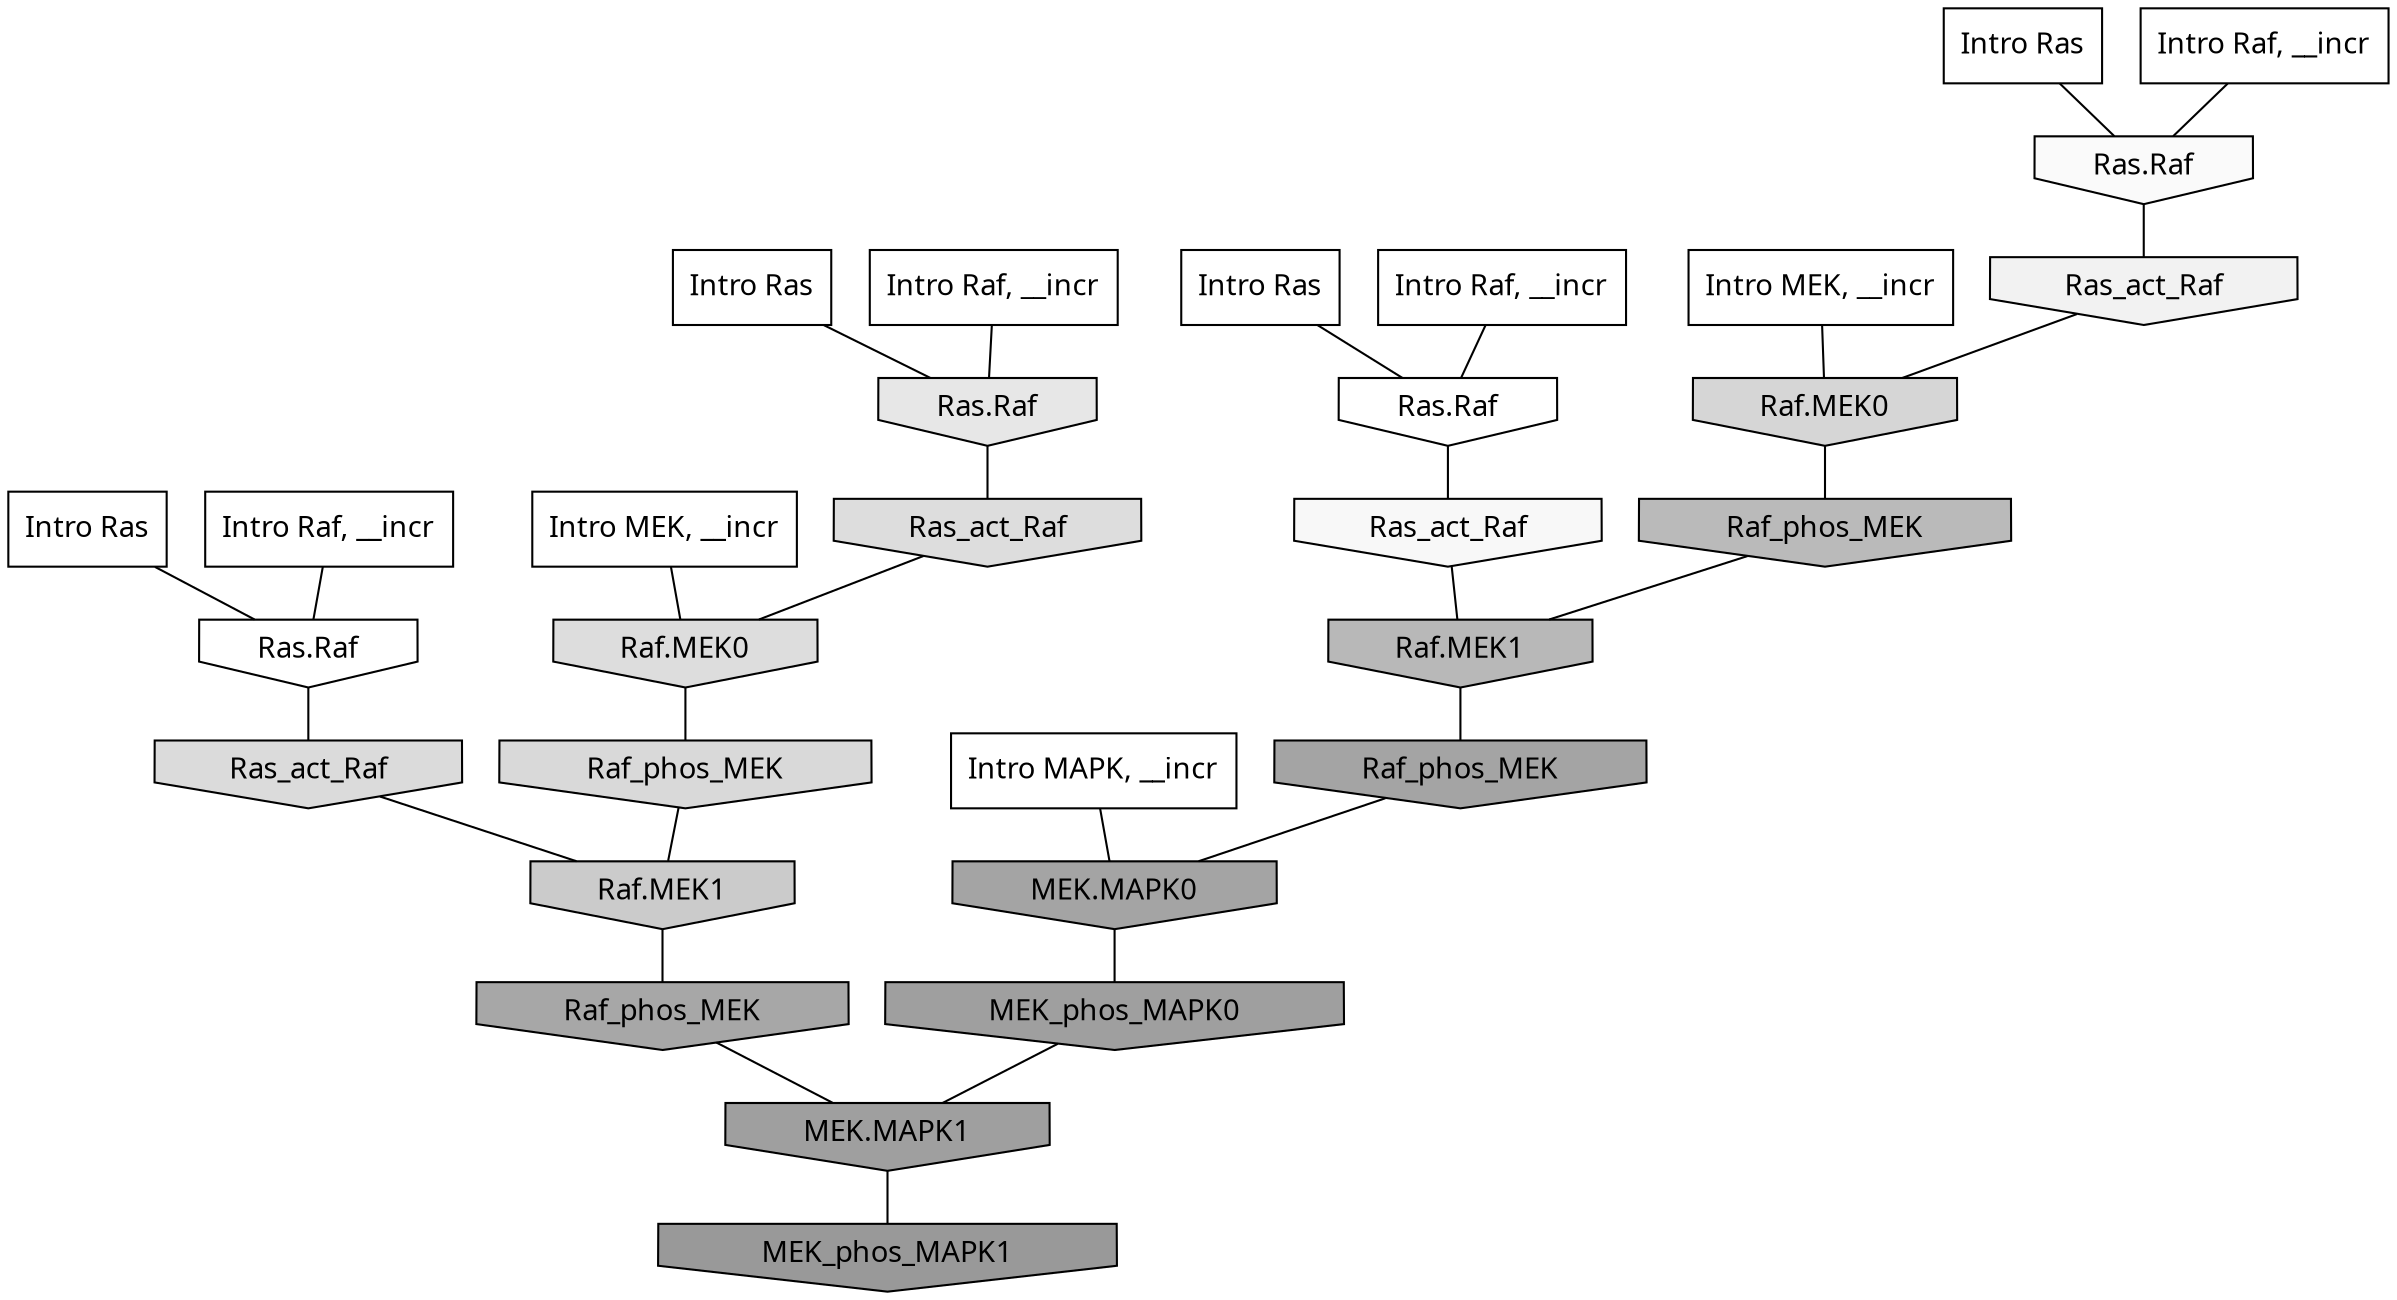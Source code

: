digraph G{
  rankdir="TB";
  ranksep=0.30;
  node [fontname="CMU Serif"];
  edge [fontname="CMU Serif"];
  
  20 [label="Intro Ras", shape=rectangle, style=filled, fillcolor="0.000 0.000 1.000"]
  
  33 [label="Intro Ras", shape=rectangle, style=filled, fillcolor="0.000 0.000 1.000"]
  
  62 [label="Intro Ras", shape=rectangle, style=filled, fillcolor="0.000 0.000 1.000"]
  
  85 [label="Intro Ras", shape=rectangle, style=filled, fillcolor="0.000 0.000 1.000"]
  
  495 [label="Intro Raf, __incr", shape=rectangle, style=filled, fillcolor="0.000 0.000 1.000"]
  
  634 [label="Intro Raf, __incr", shape=rectangle, style=filled, fillcolor="0.000 0.000 1.000"]
  
  723 [label="Intro Raf, __incr", shape=rectangle, style=filled, fillcolor="0.000 0.000 1.000"]
  
  883 [label="Intro Raf, __incr", shape=rectangle, style=filled, fillcolor="0.000 0.000 1.000"]
  
  1247 [label="Intro MEK, __incr", shape=rectangle, style=filled, fillcolor="0.000 0.000 1.000"]
  
  1825 [label="Intro MEK, __incr", shape=rectangle, style=filled, fillcolor="0.000 0.000 1.000"]
  
  2309 [label="Intro MAPK, __incr", shape=rectangle, style=filled, fillcolor="0.000 0.000 1.000"]
  
  3245 [label="Ras.Raf", shape=invhouse, style=filled, fillcolor="0.000 0.000 1.000"]
  
  3253 [label="Ras.Raf", shape=invhouse, style=filled, fillcolor="0.000 0.000 1.000"]
  
  3449 [label="Ras.Raf", shape=invhouse, style=filled, fillcolor="0.000 0.000 0.979"]
  
  3524 [label="Ras_act_Raf", shape=invhouse, style=filled, fillcolor="0.000 0.000 0.969"]
  
  3776 [label="Ras_act_Raf", shape=invhouse, style=filled, fillcolor="0.000 0.000 0.946"]
  
  4442 [label="Ras.Raf", shape=invhouse, style=filled, fillcolor="0.000 0.000 0.905"]
  
  5143 [label="Ras_act_Raf", shape=invhouse, style=filled, fillcolor="0.000 0.000 0.865"]
  
  5145 [label="Raf.MEK0", shape=invhouse, style=filled, fillcolor="0.000 0.000 0.865"]
  
  5305 [label="Ras_act_Raf", shape=invhouse, style=filled, fillcolor="0.000 0.000 0.858"]
  
  5471 [label="Raf_phos_MEK", shape=invhouse, style=filled, fillcolor="0.000 0.000 0.849"]
  
  5699 [label="Raf.MEK0", shape=invhouse, style=filled, fillcolor="0.000 0.000 0.836"]
  
  6704 [label="Raf.MEK1", shape=invhouse, style=filled, fillcolor="0.000 0.000 0.795"]
  
  8970 [label="Raf_phos_MEK", shape=invhouse, style=filled, fillcolor="0.000 0.000 0.730"]
  
  9301 [label="Raf.MEK1", shape=invhouse, style=filled, fillcolor="0.000 0.000 0.722"]
  
  13193 [label="Raf_phos_MEK", shape=invhouse, style=filled, fillcolor="0.000 0.000 0.656"]
  
  14244 [label="Raf_phos_MEK", shape=invhouse, style=filled, fillcolor="0.000 0.000 0.642"]
  
  14246 [label="MEK.MAPK0", shape=invhouse, style=filled, fillcolor="0.000 0.000 0.642"]
  
  15633 [label="MEK_phos_MAPK0", shape=invhouse, style=filled, fillcolor="0.000 0.000 0.623"]
  
  15646 [label="MEK.MAPK1", shape=invhouse, style=filled, fillcolor="0.000 0.000 0.623"]
  
  16744 [label="MEK_phos_MAPK1", shape=invhouse, style=filled, fillcolor="0.000 0.000 0.600"]
  
  
  15646 -> 16744 [dir=none, color="0.000 0.000 0.000"] 
  15633 -> 15646 [dir=none, color="0.000 0.000 0.000"] 
  14246 -> 15633 [dir=none, color="0.000 0.000 0.000"] 
  14244 -> 14246 [dir=none, color="0.000 0.000 0.000"] 
  13193 -> 15646 [dir=none, color="0.000 0.000 0.000"] 
  9301 -> 14244 [dir=none, color="0.000 0.000 0.000"] 
  8970 -> 9301 [dir=none, color="0.000 0.000 0.000"] 
  6704 -> 13193 [dir=none, color="0.000 0.000 0.000"] 
  5699 -> 8970 [dir=none, color="0.000 0.000 0.000"] 
  5471 -> 6704 [dir=none, color="0.000 0.000 0.000"] 
  5305 -> 6704 [dir=none, color="0.000 0.000 0.000"] 
  5145 -> 5471 [dir=none, color="0.000 0.000 0.000"] 
  5143 -> 5145 [dir=none, color="0.000 0.000 0.000"] 
  4442 -> 5143 [dir=none, color="0.000 0.000 0.000"] 
  3776 -> 5699 [dir=none, color="0.000 0.000 0.000"] 
  3524 -> 9301 [dir=none, color="0.000 0.000 0.000"] 
  3449 -> 3776 [dir=none, color="0.000 0.000 0.000"] 
  3253 -> 5305 [dir=none, color="0.000 0.000 0.000"] 
  3245 -> 3524 [dir=none, color="0.000 0.000 0.000"] 
  2309 -> 14246 [dir=none, color="0.000 0.000 0.000"] 
  1825 -> 5145 [dir=none, color="0.000 0.000 0.000"] 
  1247 -> 5699 [dir=none, color="0.000 0.000 0.000"] 
  883 -> 4442 [dir=none, color="0.000 0.000 0.000"] 
  723 -> 3253 [dir=none, color="0.000 0.000 0.000"] 
  634 -> 3449 [dir=none, color="0.000 0.000 0.000"] 
  495 -> 3245 [dir=none, color="0.000 0.000 0.000"] 
  85 -> 4442 [dir=none, color="0.000 0.000 0.000"] 
  62 -> 3245 [dir=none, color="0.000 0.000 0.000"] 
  33 -> 3449 [dir=none, color="0.000 0.000 0.000"] 
  20 -> 3253 [dir=none, color="0.000 0.000 0.000"] 
  
  }
